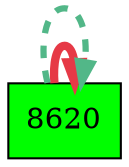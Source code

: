 digraph G{
rankdir=LR;
8620 [style=filled, shape=box, fillcolor="#00fe00", label="8620"];
8620 -> 8620 [color="#e63946",penwidth=4.00];
8620 -> 8620 [color="#52b788",style=dashed,penwidth=3.00];
}